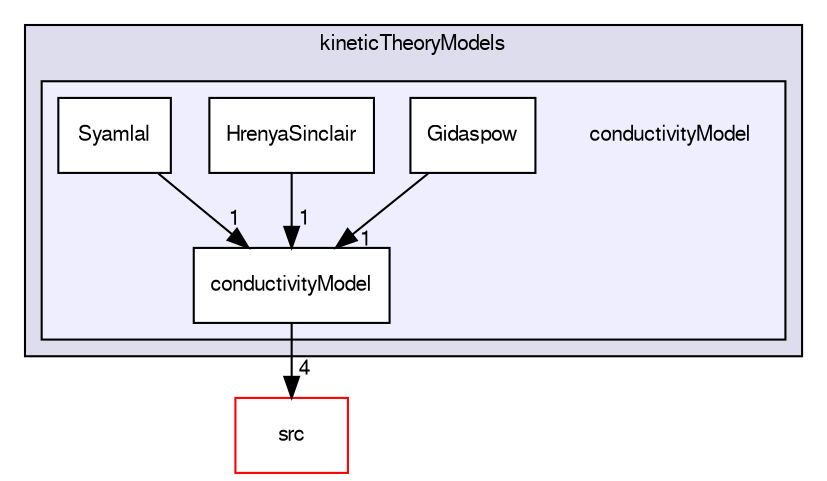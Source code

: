 digraph "applications/solvers/multiphase/twoPhaseEulerFoam/phaseCompressibleTurbulenceModels/kineticTheoryModels/conductivityModel" {
  bgcolor=transparent;
  compound=true
  node [ fontsize="10", fontname="FreeSans"];
  edge [ labelfontsize="10", labelfontname="FreeSans"];
  subgraph clusterdir_18940e7e4fb44f9ad3a0587e01140041 {
    graph [ bgcolor="#ddddee", pencolor="black", label="kineticTheoryModels" fontname="FreeSans", fontsize="10", URL="dir_18940e7e4fb44f9ad3a0587e01140041.html"]
  subgraph clusterdir_ba321717d448fd8e54ed59d33003675b {
    graph [ bgcolor="#eeeeff", pencolor="black", label="" URL="dir_ba321717d448fd8e54ed59d33003675b.html"];
    dir_ba321717d448fd8e54ed59d33003675b [shape=plaintext label="conductivityModel"];
    dir_f9cdb259ae9ed700b3494ad660c24205 [shape=box label="conductivityModel" color="black" fillcolor="white" style="filled" URL="dir_f9cdb259ae9ed700b3494ad660c24205.html"];
    dir_185907c3465b49c5fddacc31ead2a5f7 [shape=box label="Gidaspow" color="black" fillcolor="white" style="filled" URL="dir_185907c3465b49c5fddacc31ead2a5f7.html"];
    dir_0270d6547ad436b798a37289a7e8f8a1 [shape=box label="HrenyaSinclair" color="black" fillcolor="white" style="filled" URL="dir_0270d6547ad436b798a37289a7e8f8a1.html"];
    dir_2655d68064c12b6c18306a473fd51566 [shape=box label="Syamlal" color="black" fillcolor="white" style="filled" URL="dir_2655d68064c12b6c18306a473fd51566.html"];
  }
  }
  dir_68267d1309a1af8e8297ef4c3efbcdba [shape=box label="src" color="red" URL="dir_68267d1309a1af8e8297ef4c3efbcdba.html"];
  dir_185907c3465b49c5fddacc31ead2a5f7->dir_f9cdb259ae9ed700b3494ad660c24205 [headlabel="1", labeldistance=1.5 headhref="dir_000241_000240.html"];
  dir_0270d6547ad436b798a37289a7e8f8a1->dir_f9cdb259ae9ed700b3494ad660c24205 [headlabel="1", labeldistance=1.5 headhref="dir_000242_000240.html"];
  dir_f9cdb259ae9ed700b3494ad660c24205->dir_68267d1309a1af8e8297ef4c3efbcdba [headlabel="4", labeldistance=1.5 headhref="dir_000240_000577.html"];
  dir_2655d68064c12b6c18306a473fd51566->dir_f9cdb259ae9ed700b3494ad660c24205 [headlabel="1", labeldistance=1.5 headhref="dir_000243_000240.html"];
}
